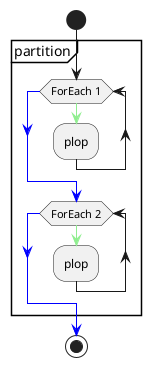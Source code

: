 {
  "sha1": "b89hysixnetq2e36bq674yh0d25wbkk",
  "insertion": {
    "when": "2024-05-30T20:48:22.042Z",
    "user": "plantuml@gmail.com"
  }
}
@startuml
start
partition "partition" {
  while (ForEach 1)
    -[#LightGreen]->
    :plop;
  endwhile
  -[#Blue]->
  while (ForEach 2)
    -[#LightGreen]->
    :plop;
  endwhile
  -[#Blue]->
  }
stop
@enduml
